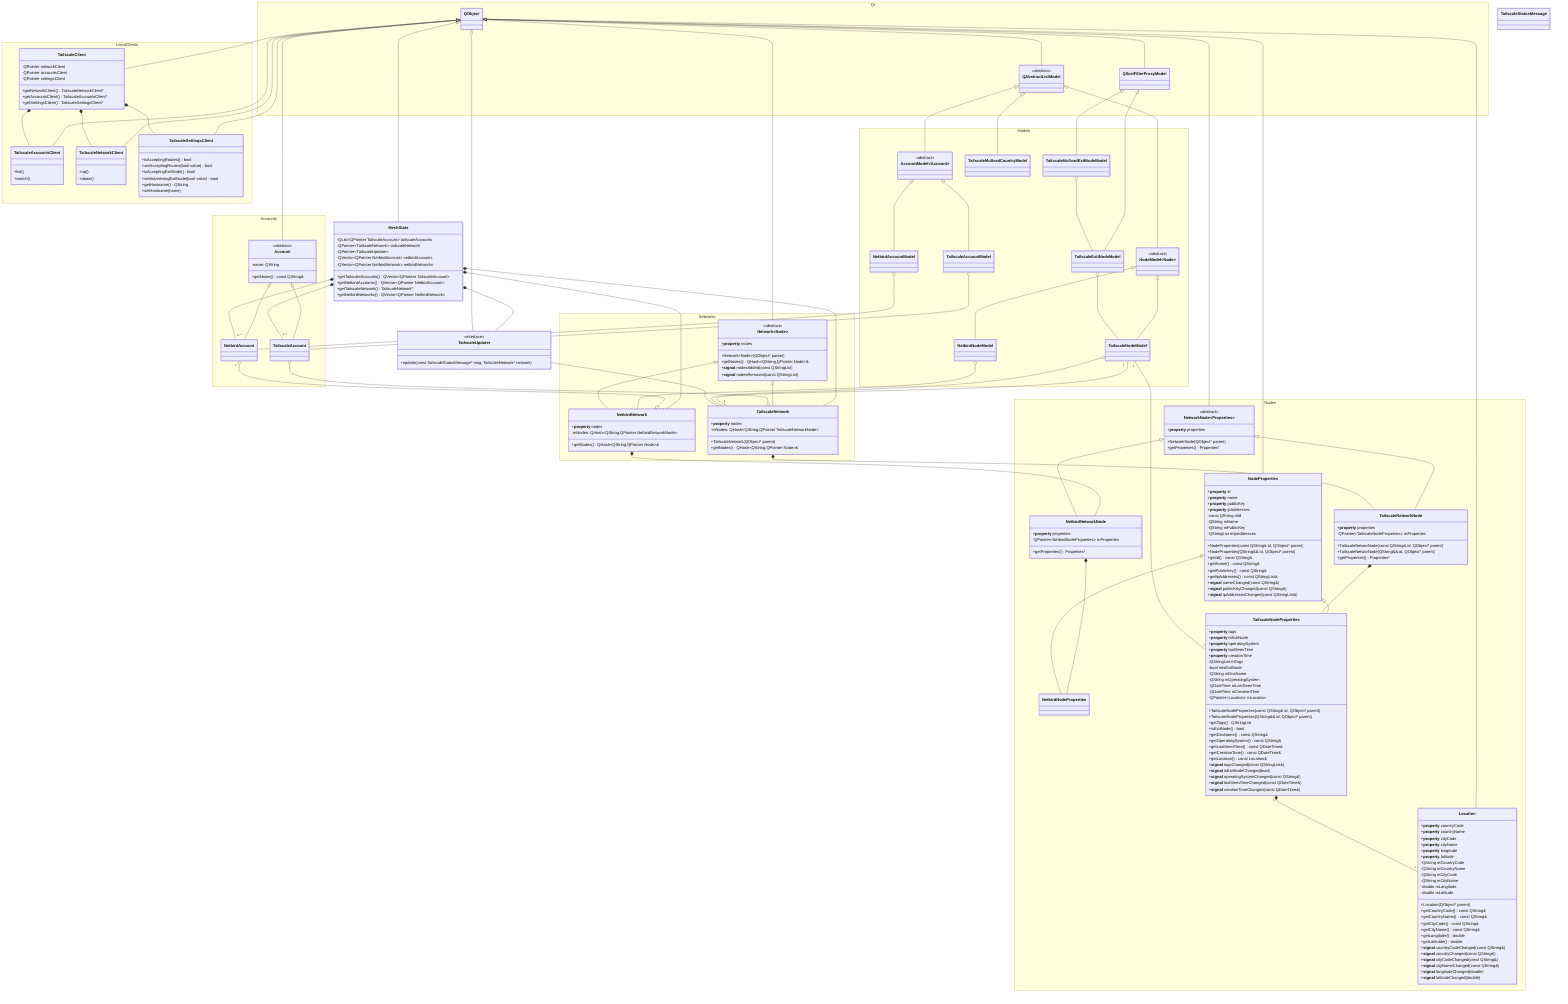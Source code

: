 classDiagram
    Account <|-- NetbirdAccount
    Account <|-- TailscaleAccount
    AccountModel~Account~ <|-- NetbirdAccountModel
    AccountModel~Account~ <|-- TailscaleAccountModel
    MeshState *-- "0..*" NetbirdAccount
    MeshState *-- "0..*" NetbirdNetwork
    MeshState *-- "0..*" TailscaleAccount
    MeshState *-- "0..1" TailscaleNetwork
    MeshState *-- "0..1" TailscaleUpdater
    NetbirdAccount "1" o--o "0..1" NetbirdNetwork
    NetbirdAccountModel o-- NetbirdAccount
    NetbirdNetwork *-- NetbirdNetworkNode
    NetbirdNetworkNode *-- NetbirdNodeProperties
    NetbirdNodeModel o-- NetbirdNetwork
    NetworkNode~Properties~ <|-- NetbirdNetworkNode
    NetworkNode~Properties~ <|-- TailscaleNetworkNode
    Network~Node~ <|-- NetbirdNetwork
    Network~Node~ <|-- TailscaleNetwork
    NodeModel~Node~ <|-- NetbirdNodeModel
    NodeModel~Node~ <|-- TailscaleNodeModel
    NodeProperties <|-- NetbirdNodeProperties
    NodeProperties <|-- TailscaleNodeProperties
    QAbstractListModel <|-- AccountModel~Account~
    QAbstractListModel <|-- NodeModel~Node~
    QAbstractListModel <|-- TailscaleMullvadCountryModel
    QObject <|-- Account
    QObject <|-- Location
    QObject <|-- MeshState
    QObject <|-- NetworkNode~Properties~
    QObject <|-- Network~Node~
    QObject <|-- NodeProperties
    QObject <|-- QAbstractListModel
    QObject <|-- QSortFilterProxyModel
    QObject <|-- TailscaleAccountsClient
    QObject <|-- TailscaleClient
    QObject <|-- TailscaleNetworkClient
    QObject <|-- TailscaleSettingsClient
    QObject <|-- TailscaleUpdater
    QSortFilterProxyModel <|-- TailscaleExitNodeModel
    QSortFilterProxyModel <|-- TailscaleMullvadExitNodeModel
    TailscaleAccount o--o TailscaleNetwork
    TailscaleAccountModel o-- TailscaleAccount
    TailscaleClient *-- TailscaleAccountsClient
    TailscaleClient *-- TailscaleNetworkClient
    TailscaleClient *-- TailscaleSettingsClient
    TailscaleExitNodeModel o-- TailscaleNodeModel
    TailscaleMullvadExitNodeModel o-- TailscaleExitNodeModel
    TailscaleNetwork *-- TailscaleNetworkNode
    TailscaleNetworkNode *-- TailscaleNodeProperties
    TailscaleNodeModel "1" -- "1" TailscaleNetwork
    TailscaleNodeModel "1" -- "1..*" TailscaleNodeProperties
    TailscaleNodeModel o-- TailscaleNetwork
    TailscaleNodeProperties "1" *-- "1" Location
    TailscaleUpdater -- TailscaleNetwork

    namespace Qt {
        class QObject {
        }
        class QAbstractListModel {
            <<abstract>>
        }
        class QSortFilterProxyModel {
        }
    }
    
    class MeshState {
        -QList~QPointer TailscaleAccount~ tailscaleAccounts
        -QPointer~TailscaleNetwork~ tailscaleNetwork
        -QPointer~TailscaleUpdater~
        -QVector~QPointer NetbirdAccount~ netbirdAccounts
        -QVector~QPointer NetbirdNetwork~ netbirdNetworks
        +getTailscaleAccounts() QVector~QPointer TailscaleAccount~
        +getNetbirdAccounts() QVector~QPointer NetbirdAccount~
        +getTailscaleNetwork() TailscaleNetwork&ast;
        +getNetbirdNetworks() QVector~QPointer NetbirdNetwork~
    }
    
    
    namespace Nodes {
        class Location {
            +**property** countryCode
            +**property** countryName
            +**property** cityCode
            +**property** cityName
            +**property** longitude
            +**property** latitude
            -QString mCountryCode
            -QString mCountryName
            -QString mCityCode
            -QString mCityName
            -double mLongitude
            -double mLatitude
            +Location(QObject* parent)
            +getCountryCode() const QString&
            +getCountryName() const QString&
            +getCityCode() const QString&
            +getCityName() const QString&
            +getLongitude() double
            +getLatitutde() double
            +**signal** countryCodeChanged(const QString&)
            +**signal** countryChanged(const QString&)
            +**signal** cityCodeChanged(const QString&)
            +**signal** cityNameChanged(const QString&)
            +**signal** longitudeChanged(double)
            +**signal** latitudeChanged(double)
        }
        class NodeProperties {
            +**property** id
            +**property** name
            +**property** publicKey
            +**property** ipAddresses
            -const QString mId
            -QString mName
            -QString mPublicKey
            -QStringList mIpAddresses
            +NodeProperties(const QString& id, QObject&ast; parent)
            +NodeProperties(QString&& id, QObject&ast; parent)
            +getId() const QString&
            +getName() const QString&
            +getPublicKey() const QString&
            +getIpAddresses() const QStringList&
            +**signal** nameChanged(const QString&)
            +**signal** publicKeyChanged(const QString&)
            +**signal** ipAddressesChanged(const QStringList&)
        }
        class TailscaleNodeProperties {
            +**property** tags
            +**property** isExitNode
            +**property** operatingSystem
            +**property** lastSeenTime
            +**property** creationTime
            -QStringList mTags
            -bool mIsExitNode
            -QString mDnsName
            -QString mOperatingSystem
            -QDateTime mLastSeenTime
            -QDateTime mCreationTime
            -QPointer~Location~ mLocation
            +TailscaleNodeProperties(const QString& id, QObject&ast; parent)
            +TailscaleNodeProperties(QString&& id, QObject&ast; parent)
            +getTags() QStringList
            +isExitNode() bool
            +getDnsName() const QString&
            +getOperatingSystem() const QString&
            +getLastSeenTime() const QDateTime&
            +getCreationTime() const QDateTime&
            +getLocation() const Location&
            +**signal** tagsChanged(const QStringList&)
            +**signal** isExitNodeChanged(bool)
            +**signal** operatingSystemChanged(const QString&)
            +**signal** lastSeenTimeChanged(const QDateTime&)
            +**signal** creationTimeChanged(const QDateTime&)
        }
        class NetbirdNodeProperties~Properties~ {
        }
        class NetworkNode {
            <<abstract>>
            +**property** properties
            +NetworkNode(QObject* parent)
            +getProperties() Properties&ast;
        }
        class TailscaleNetworkNode {
            +**property** properties
            -QPointer~TailscaleNodeProperties~ mProperties
            +TailscaleNetworNode(const QString& id, QObject* parent)
            +TailscaleNetworNode(QString&& id, QObject* parent)
            +getProperties() Properties&ast;
        }
        class NetbirdNetworkNode {
            +**property** properties
            -QPointer~NetbirdNodeProperties~ mProperties
            +getProperties() Properties&ast;
        }
    }

    namespace Networks {
        class Network~Node~  {
            <<abstract>>
            +**property** nodes
            +Network~Node~(QObject* parent)
            +getNodes() QHash~QString,QPointer Node~&
            +**signal** nodesAdded(const QStringList)
            +**signal** nodesRemoved(const QStringList)
        }
        class TailscaleNetwork {
            +**property** nodes
            +TailscaleNetwork(QObject* parent)
            -mNodes: QHash~QString,QPointer TailscaleNetworkNode~
            +getNodes() QHash~QString,QPointer Node~&
        }
        class NetbirdNetwork {
            +**property** nodes
            -mNodes: QHash~QString,QPointer NetbirdNetworkNode~
            +getNodes() QHash~QString,QPointer Node~&
        }
    }

    namespace Accounts {
        class Account {
            <<abstract>>
            -name: QString
            +getName() const QString&
        }
        class TailscaleAccount {
        }
        class NetbirdAccount {
        }
    }
        
    namespace LocalClients {
        class TailscaleClient {
            -QPointer<TailscaleNetworkClient> networkClient
            -QPointer<TailscaleAccountsClient> accountsClient
            -QPointer<TailscaleSettingsClient> settingsClient
            +getNetworkClient() TailscaleNetworkClient&ast;
            +getAccountsClient() TailscaleAccountsClient&ast;
            +getSettingsClient() TailscaleSettingsClient&ast;
        }
        class TailscaleNetworkClient {
            +up()
            +down()
        }
        class TailscaleAccountsClient {
            +list()
            +switch()
        }
        class TailscaleSettingsClient {
            +isAcceptingRoutes() bool
            +setAcceptingRoutes(bool value) bool
            +isAcceptingExitNode() bool
            +setAdvertisingExitNode(bool value) bool
            +getHostname() QString
            +setHostname(name)
        }
    }

    namespace Models {
        class NodeModel~Node~ {
            <<abstract>>
        }
        class TailscaleNodeModel {
        }
        class NetbirdNodeModel {
        }
        class TailscaleExitNodeModel {
        }
        class TailscaleMullvadExitNodeModel {
        }
        class AccountModel~Account~ {
            <<abstract>>
        }
        class TailscaleAccountModel {
        }
        class NetbirdAccountModel {
        }
        class TailscaleMullvadCountryModel {
        }
    }

    class TailscaleUpdater {
        <<interface>>
        +update(const TailscaleStatusMessage&ast; msg, TailscaleNetwork* network)
    }
    
    class TailscaleStatusMessage {
    }